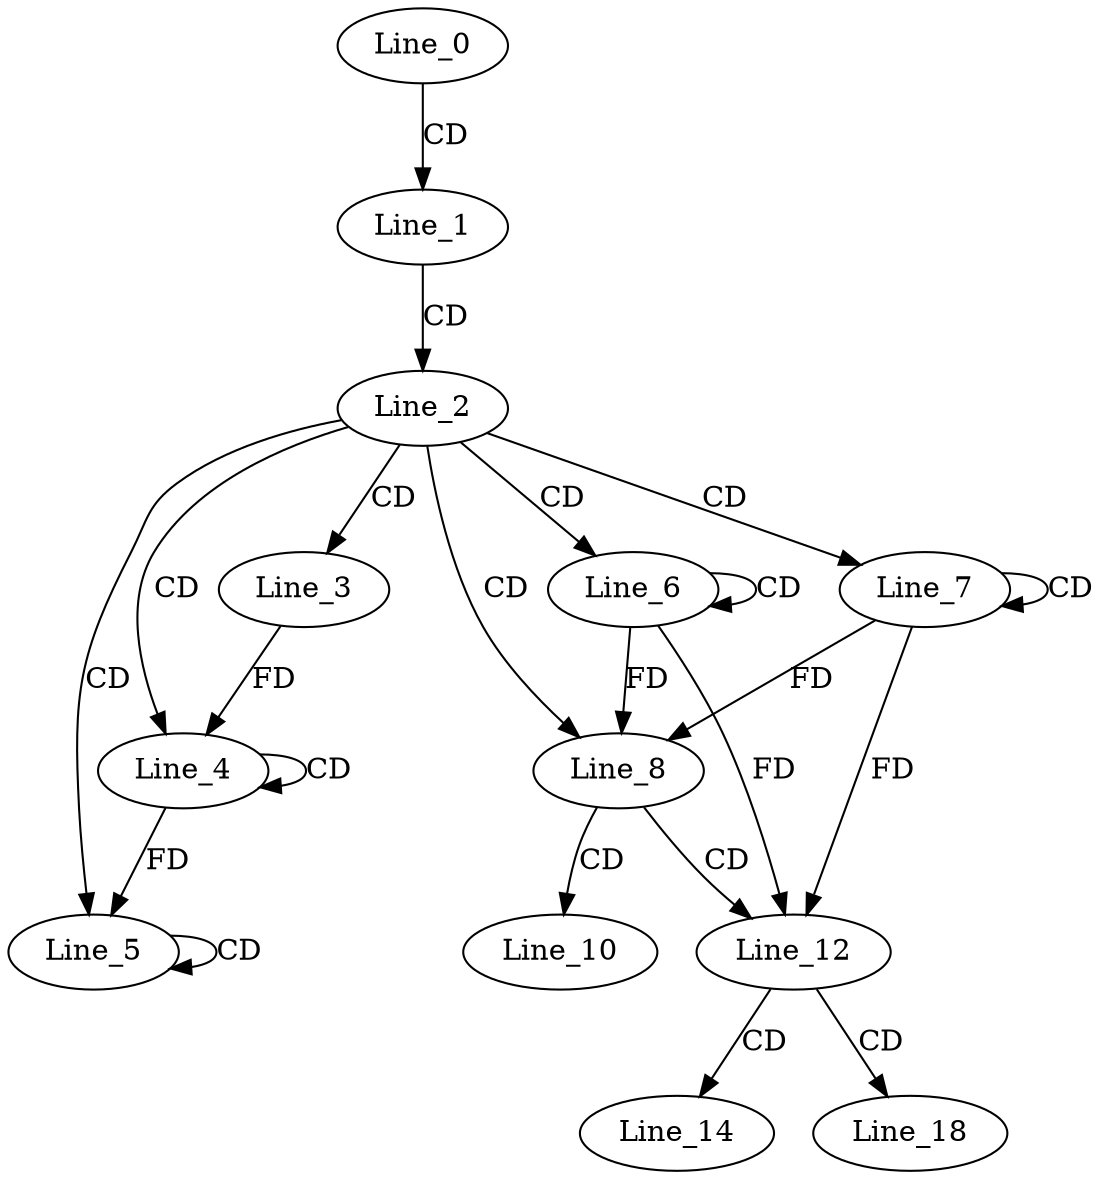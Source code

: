 digraph G {
  Line_0;
  Line_1;
  Line_2;
  Line_3;
  Line_4;
  Line_4;
  Line_5;
  Line_5;
  Line_6;
  Line_6;
  Line_7;
  Line_7;
  Line_8;
  Line_10;
  Line_12;
  Line_14;
  Line_18;
  Line_0 -> Line_1 [ label="CD" ];
  Line_1 -> Line_2 [ label="CD" ];
  Line_2 -> Line_3 [ label="CD" ];
  Line_2 -> Line_4 [ label="CD" ];
  Line_4 -> Line_4 [ label="CD" ];
  Line_3 -> Line_4 [ label="FD" ];
  Line_2 -> Line_5 [ label="CD" ];
  Line_5 -> Line_5 [ label="CD" ];
  Line_4 -> Line_5 [ label="FD" ];
  Line_2 -> Line_6 [ label="CD" ];
  Line_6 -> Line_6 [ label="CD" ];
  Line_2 -> Line_7 [ label="CD" ];
  Line_7 -> Line_7 [ label="CD" ];
  Line_2 -> Line_8 [ label="CD" ];
  Line_6 -> Line_8 [ label="FD" ];
  Line_7 -> Line_8 [ label="FD" ];
  Line_8 -> Line_10 [ label="CD" ];
  Line_8 -> Line_12 [ label="CD" ];
  Line_6 -> Line_12 [ label="FD" ];
  Line_7 -> Line_12 [ label="FD" ];
  Line_12 -> Line_14 [ label="CD" ];
  Line_12 -> Line_18 [ label="CD" ];
}

